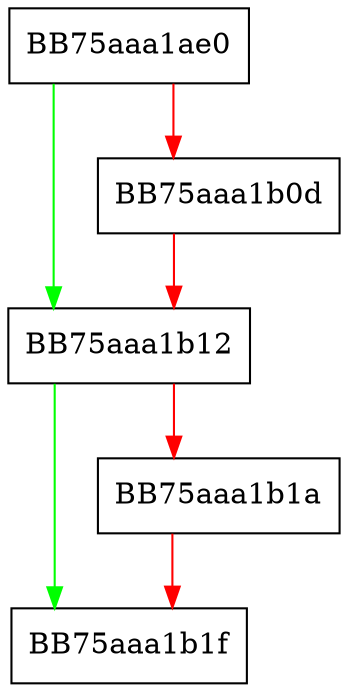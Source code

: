 digraph RpfAPI_UfsSetMetadataShort {
  node [shape="box"];
  graph [splines=ortho];
  BB75aaa1ae0 -> BB75aaa1b12 [color="green"];
  BB75aaa1ae0 -> BB75aaa1b0d [color="red"];
  BB75aaa1b0d -> BB75aaa1b12 [color="red"];
  BB75aaa1b12 -> BB75aaa1b1f [color="green"];
  BB75aaa1b12 -> BB75aaa1b1a [color="red"];
  BB75aaa1b1a -> BB75aaa1b1f [color="red"];
}